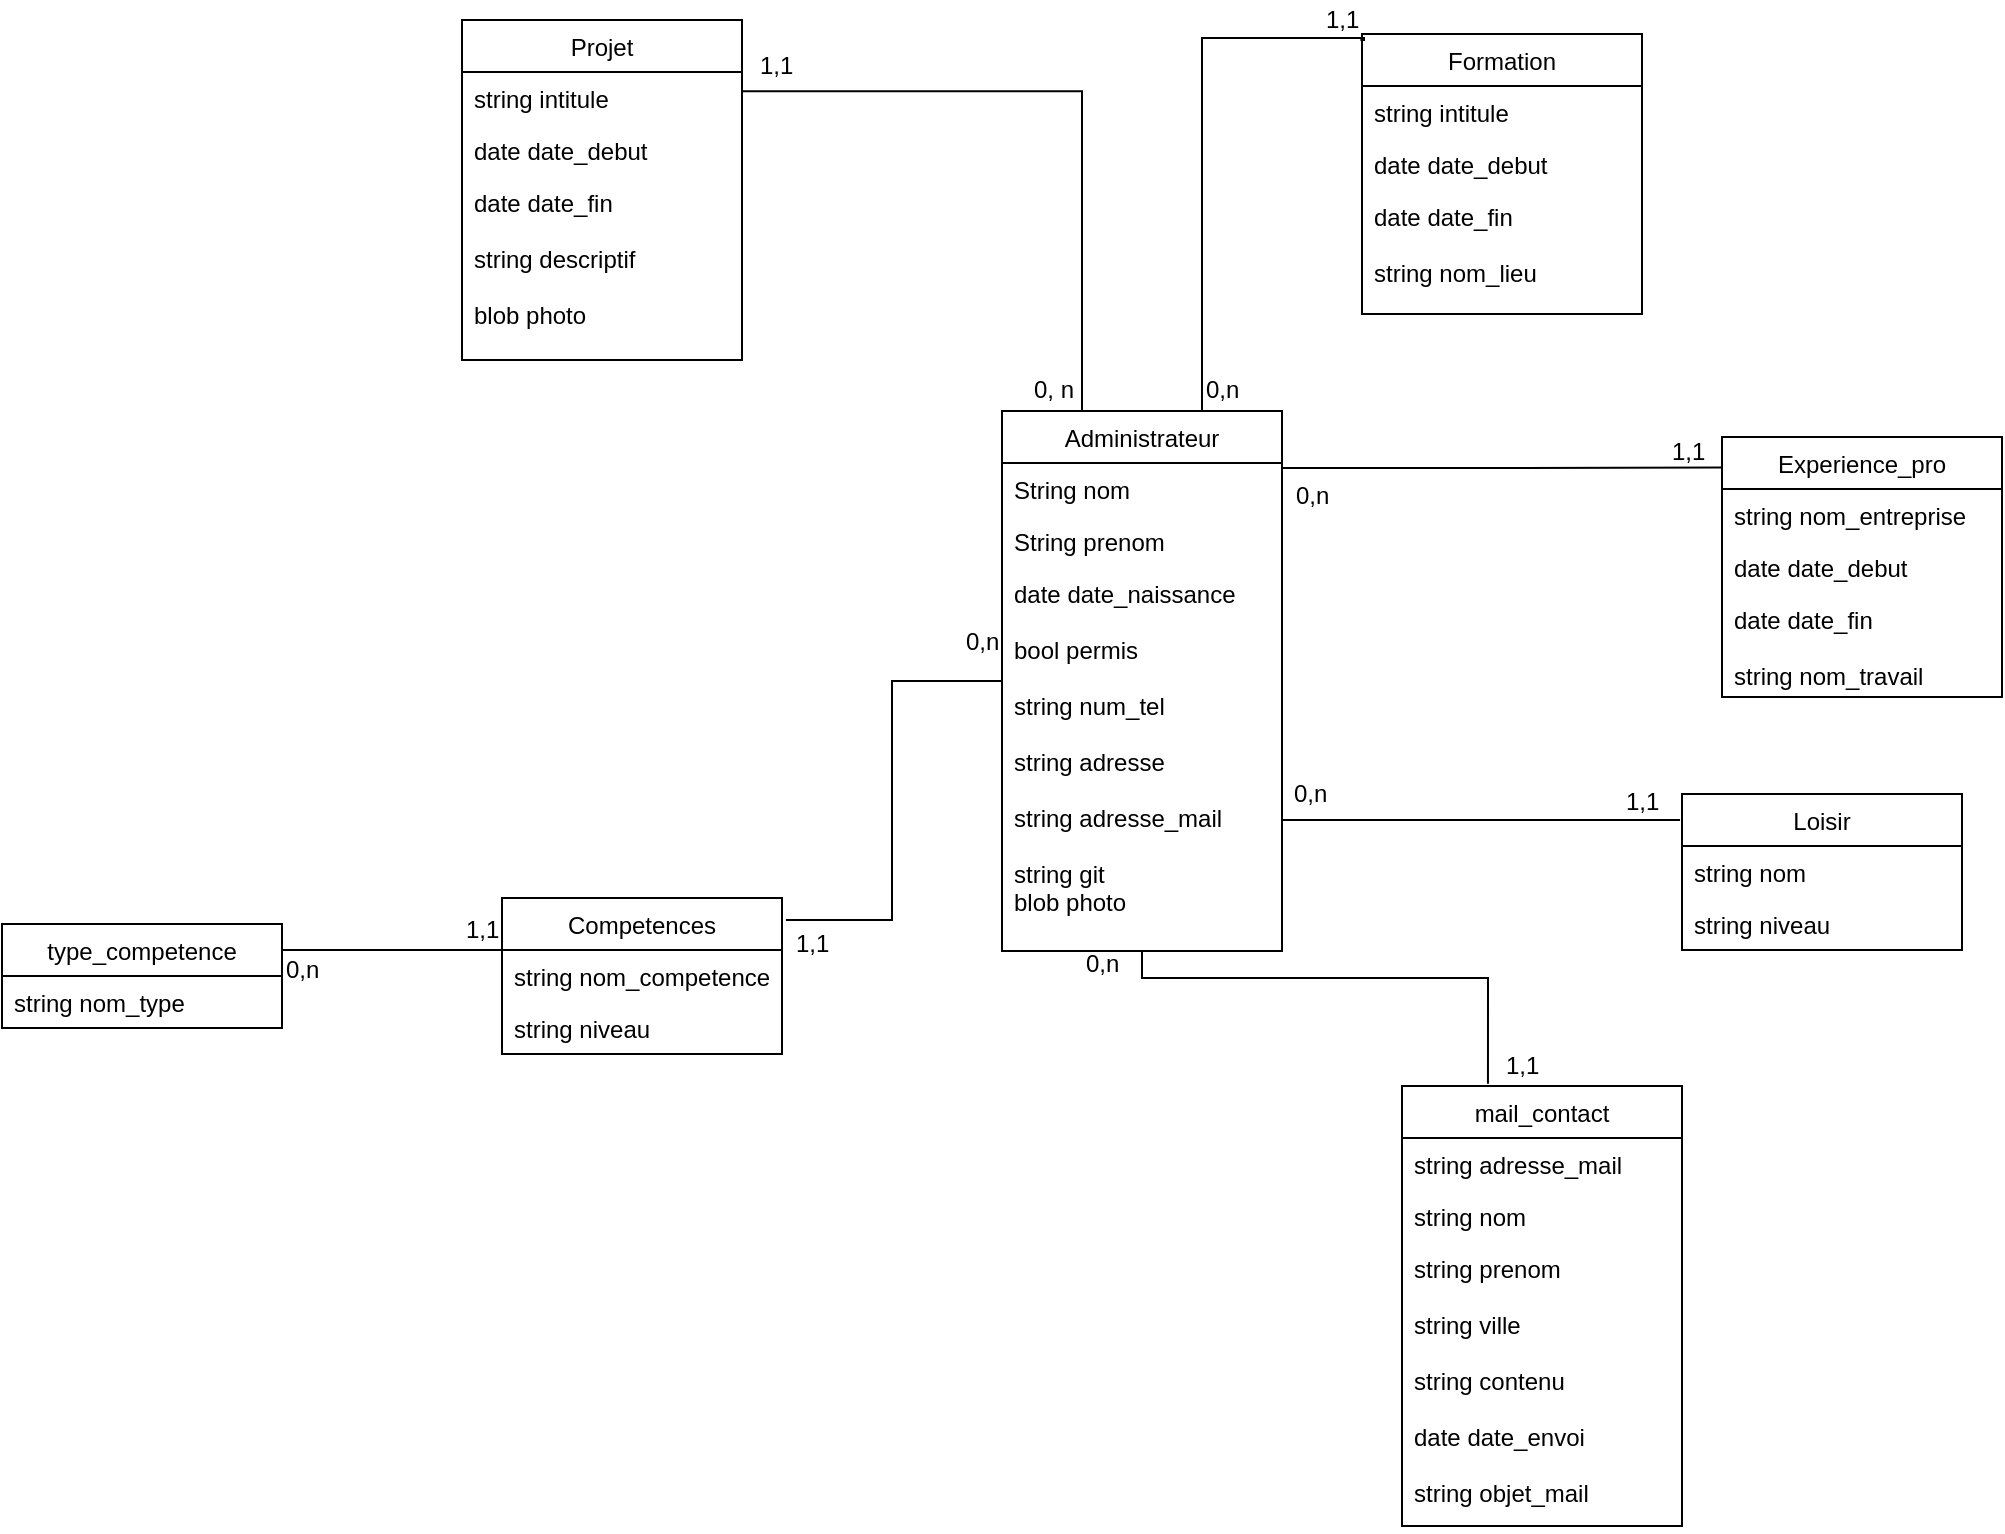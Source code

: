 <mxfile version="10.6.0" type="device"><diagram id="INzyVN6vPlooq-Vrptiq" name="Page-1"><mxGraphModel dx="2587" dy="1091" grid="1" gridSize="10" guides="1" tooltips="1" connect="1" arrows="1" fold="1" page="1" pageScale="1" pageWidth="3300" pageHeight="2339" math="0" shadow="0"><root><mxCell id="0"/><mxCell id="1" parent="0"/><mxCell id="T44grsCksyenhU74e362-44" style="edgeStyle=orthogonalEdgeStyle;rounded=0;orthogonalLoop=1;jettySize=auto;html=1;entryX=1;entryY=0.369;entryDx=0;entryDy=0;entryPerimeter=0;endArrow=none;endFill=0;" edge="1" parent="1" source="T44grsCksyenhU74e362-2" target="T44grsCksyenhU74e362-16"><mxGeometry relative="1" as="geometry"><Array as="points"><mxPoint x="890" y="296"/></Array></mxGeometry></mxCell><mxCell id="T44grsCksyenhU74e362-45" style="edgeStyle=orthogonalEdgeStyle;rounded=0;orthogonalLoop=1;jettySize=auto;html=1;entryX=-0.007;entryY=0.167;entryDx=0;entryDy=0;entryPerimeter=0;endArrow=none;endFill=0;" edge="1" parent="1" source="T44grsCksyenhU74e362-2" target="T44grsCksyenhU74e362-27"><mxGeometry relative="1" as="geometry"><Array as="points"><mxPoint x="1110" y="660"/><mxPoint x="1110" y="660"/></Array></mxGeometry></mxCell><mxCell id="T44grsCksyenhU74e362-46" style="edgeStyle=orthogonalEdgeStyle;rounded=0;orthogonalLoop=1;jettySize=auto;html=1;entryX=0.307;entryY=-0.005;entryDx=0;entryDy=0;entryPerimeter=0;endArrow=none;endFill=0;" edge="1" parent="1" source="T44grsCksyenhU74e362-2" target="T44grsCksyenhU74e362-40"><mxGeometry relative="1" as="geometry"><Array as="points"><mxPoint x="920" y="739"/><mxPoint x="1093" y="739"/></Array></mxGeometry></mxCell><mxCell id="T44grsCksyenhU74e362-47" style="edgeStyle=orthogonalEdgeStyle;rounded=0;orthogonalLoop=1;jettySize=auto;html=1;entryX=1.014;entryY=0.141;entryDx=0;entryDy=0;entryPerimeter=0;endArrow=none;endFill=0;" edge="1" parent="1" source="T44grsCksyenhU74e362-2" target="T44grsCksyenhU74e362-31"><mxGeometry relative="1" as="geometry"/></mxCell><mxCell id="T44grsCksyenhU74e362-50" style="edgeStyle=orthogonalEdgeStyle;rounded=0;orthogonalLoop=1;jettySize=auto;html=1;entryX=-0.002;entryY=0.117;entryDx=0;entryDy=0;entryPerimeter=0;endArrow=none;endFill=0;labelPosition=left;verticalLabelPosition=top;align=right;verticalAlign=bottom;" edge="1" parent="1" source="T44grsCksyenhU74e362-2" target="T44grsCksyenhU74e362-7"><mxGeometry relative="1" as="geometry"><Array as="points"><mxPoint x="1100" y="484"/><mxPoint x="1100" y="484"/></Array></mxGeometry></mxCell><mxCell id="T44grsCksyenhU74e362-51" style="edgeStyle=orthogonalEdgeStyle;orthogonalLoop=1;jettySize=auto;html=1;entryX=0.64;entryY=1;entryDx=0;entryDy=0;entryPerimeter=0;fillColor=none;gradientColor=none;rounded=0;endArrow=none;endFill=0;" edge="1" parent="1" source="T44grsCksyenhU74e362-2" target="T44grsCksyenhU74e362-58"><mxGeometry relative="1" as="geometry"><Array as="points"><mxPoint x="950" y="269"/><mxPoint x="1031" y="269"/></Array></mxGeometry></mxCell><mxCell id="T44grsCksyenhU74e362-2" value="Administrateur" style="swimlane;fontStyle=0;childLayout=stackLayout;horizontal=1;startSize=26;fillColor=none;horizontalStack=0;resizeParent=1;resizeParentMax=0;resizeLast=0;collapsible=1;marginBottom=0;" vertex="1" parent="1"><mxGeometry x="850" y="455.5" width="140" height="270" as="geometry"/></mxCell><mxCell id="T44grsCksyenhU74e362-3" value="String nom&#10;" style="text;strokeColor=none;fillColor=none;align=left;verticalAlign=top;spacingLeft=4;spacingRight=4;overflow=hidden;rotatable=0;points=[[0,0.5],[1,0.5]];portConstraint=eastwest;" vertex="1" parent="T44grsCksyenhU74e362-2"><mxGeometry y="26" width="140" height="26" as="geometry"/></mxCell><mxCell id="T44grsCksyenhU74e362-4" value="String prenom" style="text;strokeColor=none;fillColor=none;align=left;verticalAlign=top;spacingLeft=4;spacingRight=4;overflow=hidden;rotatable=0;points=[[0,0.5],[1,0.5]];portConstraint=eastwest;" vertex="1" parent="T44grsCksyenhU74e362-2"><mxGeometry y="52" width="140" height="26" as="geometry"/></mxCell><mxCell id="T44grsCksyenhU74e362-5" value="date date_naissance&#10;&#10;bool permis&#10;&#10;string num_tel&#10;&#10;string adresse&#10;&#10;string adresse_mail&#10;&#10;string git&#10;blob photo&#10;&#10;" style="text;strokeColor=none;fillColor=none;align=left;verticalAlign=top;spacingLeft=4;spacingRight=4;overflow=hidden;rotatable=0;points=[[0,0.5],[1,0.5]];portConstraint=eastwest;" vertex="1" parent="T44grsCksyenhU74e362-2"><mxGeometry y="78" width="140" height="192" as="geometry"/></mxCell><mxCell id="T44grsCksyenhU74e362-7" value="Experience_pro" style="swimlane;fontStyle=0;childLayout=stackLayout;horizontal=1;startSize=26;fillColor=none;horizontalStack=0;resizeParent=1;resizeParentMax=0;resizeLast=0;collapsible=1;marginBottom=0;" vertex="1" parent="1"><mxGeometry x="1210" y="468.5" width="140" height="130" as="geometry"/></mxCell><mxCell id="T44grsCksyenhU74e362-8" value="string nom_entreprise" style="text;strokeColor=none;fillColor=none;align=left;verticalAlign=top;spacingLeft=4;spacingRight=4;overflow=hidden;rotatable=0;points=[[0,0.5],[1,0.5]];portConstraint=eastwest;" vertex="1" parent="T44grsCksyenhU74e362-7"><mxGeometry y="26" width="140" height="26" as="geometry"/></mxCell><mxCell id="T44grsCksyenhU74e362-9" value="date date_debut" style="text;strokeColor=none;fillColor=none;align=left;verticalAlign=top;spacingLeft=4;spacingRight=4;overflow=hidden;rotatable=0;points=[[0,0.5],[1,0.5]];portConstraint=eastwest;" vertex="1" parent="T44grsCksyenhU74e362-7"><mxGeometry y="52" width="140" height="26" as="geometry"/></mxCell><mxCell id="T44grsCksyenhU74e362-10" value="date date_fin&#10;&#10;string nom_travail&#10;" style="text;strokeColor=none;fillColor=none;align=left;verticalAlign=top;spacingLeft=4;spacingRight=4;overflow=hidden;rotatable=0;points=[[0,0.5],[1,0.5]];portConstraint=eastwest;" vertex="1" parent="T44grsCksyenhU74e362-7"><mxGeometry y="78" width="140" height="52" as="geometry"/></mxCell><mxCell id="T44grsCksyenhU74e362-15" value="Projet" style="swimlane;fontStyle=0;childLayout=stackLayout;horizontal=1;startSize=26;fillColor=none;horizontalStack=0;resizeParent=1;resizeParentMax=0;resizeLast=0;collapsible=1;marginBottom=0;" vertex="1" parent="1"><mxGeometry x="580" y="260" width="140" height="170" as="geometry"/></mxCell><mxCell id="T44grsCksyenhU74e362-16" value="string intitule" style="text;strokeColor=none;fillColor=none;align=left;verticalAlign=top;spacingLeft=4;spacingRight=4;overflow=hidden;rotatable=0;points=[[0,0.5],[1,0.5]];portConstraint=eastwest;" vertex="1" parent="T44grsCksyenhU74e362-15"><mxGeometry y="26" width="140" height="26" as="geometry"/></mxCell><mxCell id="T44grsCksyenhU74e362-17" value="date date_debut" style="text;strokeColor=none;fillColor=none;align=left;verticalAlign=top;spacingLeft=4;spacingRight=4;overflow=hidden;rotatable=0;points=[[0,0.5],[1,0.5]];portConstraint=eastwest;" vertex="1" parent="T44grsCksyenhU74e362-15"><mxGeometry y="52" width="140" height="26" as="geometry"/></mxCell><mxCell id="T44grsCksyenhU74e362-18" value="date date_fin&#10;&#10;string descriptif&#10;&#10;blob photo&#10;" style="text;strokeColor=none;fillColor=none;align=left;verticalAlign=top;spacingLeft=4;spacingRight=4;overflow=hidden;rotatable=0;points=[[0,0.5],[1,0.5]];portConstraint=eastwest;" vertex="1" parent="T44grsCksyenhU74e362-15"><mxGeometry y="78" width="140" height="92" as="geometry"/></mxCell><mxCell id="T44grsCksyenhU74e362-23" value="Formation" style="swimlane;fontStyle=0;childLayout=stackLayout;horizontal=1;startSize=26;fillColor=none;horizontalStack=0;resizeParent=1;resizeParentMax=0;resizeLast=0;collapsible=1;marginBottom=0;" vertex="1" parent="1"><mxGeometry x="1030" y="267" width="140" height="140" as="geometry"/></mxCell><mxCell id="T44grsCksyenhU74e362-24" value="string intitule" style="text;strokeColor=none;fillColor=none;align=left;verticalAlign=top;spacingLeft=4;spacingRight=4;overflow=hidden;rotatable=0;points=[[0,0.5],[1,0.5]];portConstraint=eastwest;" vertex="1" parent="T44grsCksyenhU74e362-23"><mxGeometry y="26" width="140" height="26" as="geometry"/></mxCell><mxCell id="T44grsCksyenhU74e362-25" value="date date_debut" style="text;strokeColor=none;fillColor=none;align=left;verticalAlign=top;spacingLeft=4;spacingRight=4;overflow=hidden;rotatable=0;points=[[0,0.5],[1,0.5]];portConstraint=eastwest;" vertex="1" parent="T44grsCksyenhU74e362-23"><mxGeometry y="52" width="140" height="26" as="geometry"/></mxCell><mxCell id="T44grsCksyenhU74e362-26" value="date date_fin&#10;&#10;string nom_lieu&#10;" style="text;strokeColor=none;fillColor=none;align=left;verticalAlign=top;spacingLeft=4;spacingRight=4;overflow=hidden;rotatable=0;points=[[0,0.5],[1,0.5]];portConstraint=eastwest;" vertex="1" parent="T44grsCksyenhU74e362-23"><mxGeometry y="78" width="140" height="62" as="geometry"/></mxCell><mxCell id="T44grsCksyenhU74e362-27" value="Loisir" style="swimlane;fontStyle=0;childLayout=stackLayout;horizontal=1;startSize=26;fillColor=none;horizontalStack=0;resizeParent=1;resizeParentMax=0;resizeLast=0;collapsible=1;marginBottom=0;" vertex="1" parent="1"><mxGeometry x="1190" y="647" width="140" height="78" as="geometry"/></mxCell><mxCell id="T44grsCksyenhU74e362-28" value="string nom" style="text;strokeColor=none;fillColor=none;align=left;verticalAlign=top;spacingLeft=4;spacingRight=4;overflow=hidden;rotatable=0;points=[[0,0.5],[1,0.5]];portConstraint=eastwest;" vertex="1" parent="T44grsCksyenhU74e362-27"><mxGeometry y="26" width="140" height="26" as="geometry"/></mxCell><mxCell id="T44grsCksyenhU74e362-29" value="string niveau" style="text;strokeColor=none;fillColor=none;align=left;verticalAlign=top;spacingLeft=4;spacingRight=4;overflow=hidden;rotatable=0;points=[[0,0.5],[1,0.5]];portConstraint=eastwest;" vertex="1" parent="T44grsCksyenhU74e362-27"><mxGeometry y="52" width="140" height="26" as="geometry"/></mxCell><mxCell id="T44grsCksyenhU74e362-49" style="edgeStyle=orthogonalEdgeStyle;orthogonalLoop=1;jettySize=auto;html=1;entryX=1;entryY=0.25;entryDx=0;entryDy=0;rounded=0;endArrow=none;endFill=0;" edge="1" parent="1" source="T44grsCksyenhU74e362-31" target="T44grsCksyenhU74e362-35"><mxGeometry relative="1" as="geometry"><Array as="points"><mxPoint x="590" y="725"/><mxPoint x="590" y="725"/></Array></mxGeometry></mxCell><mxCell id="T44grsCksyenhU74e362-31" value="Competences" style="swimlane;fontStyle=0;childLayout=stackLayout;horizontal=1;startSize=26;fillColor=none;horizontalStack=0;resizeParent=1;resizeParentMax=0;resizeLast=0;collapsible=1;marginBottom=0;" vertex="1" parent="1"><mxGeometry x="600" y="699" width="140" height="78" as="geometry"/></mxCell><mxCell id="T44grsCksyenhU74e362-32" value="string nom_competence" style="text;strokeColor=none;fillColor=none;align=left;verticalAlign=top;spacingLeft=4;spacingRight=4;overflow=hidden;rotatable=0;points=[[0,0.5],[1,0.5]];portConstraint=eastwest;" vertex="1" parent="T44grsCksyenhU74e362-31"><mxGeometry y="26" width="140" height="26" as="geometry"/></mxCell><mxCell id="T44grsCksyenhU74e362-33" value="string niveau" style="text;strokeColor=none;fillColor=none;align=left;verticalAlign=top;spacingLeft=4;spacingRight=4;overflow=hidden;rotatable=0;points=[[0,0.5],[1,0.5]];portConstraint=eastwest;" vertex="1" parent="T44grsCksyenhU74e362-31"><mxGeometry y="52" width="140" height="26" as="geometry"/></mxCell><mxCell id="T44grsCksyenhU74e362-35" value="type_competence" style="swimlane;fontStyle=0;childLayout=stackLayout;horizontal=1;startSize=26;fillColor=none;horizontalStack=0;resizeParent=1;resizeParentMax=0;resizeLast=0;collapsible=1;marginBottom=0;" vertex="1" parent="1"><mxGeometry x="350" y="712" width="140" height="52" as="geometry"/></mxCell><mxCell id="T44grsCksyenhU74e362-36" value="string nom_type" style="text;strokeColor=none;fillColor=none;align=left;verticalAlign=top;spacingLeft=4;spacingRight=4;overflow=hidden;rotatable=0;points=[[0,0.5],[1,0.5]];portConstraint=eastwest;" vertex="1" parent="T44grsCksyenhU74e362-35"><mxGeometry y="26" width="140" height="26" as="geometry"/></mxCell><mxCell id="T44grsCksyenhU74e362-40" value="mail_contact" style="swimlane;fontStyle=0;childLayout=stackLayout;horizontal=1;startSize=26;fillColor=none;horizontalStack=0;resizeParent=1;resizeParentMax=0;resizeLast=0;collapsible=1;marginBottom=0;" vertex="1" parent="1"><mxGeometry x="1050" y="793" width="140" height="220" as="geometry"/></mxCell><mxCell id="T44grsCksyenhU74e362-41" value="string adresse_mail" style="text;strokeColor=none;fillColor=none;align=left;verticalAlign=top;spacingLeft=4;spacingRight=4;overflow=hidden;rotatable=0;points=[[0,0.5],[1,0.5]];portConstraint=eastwest;" vertex="1" parent="T44grsCksyenhU74e362-40"><mxGeometry y="26" width="140" height="26" as="geometry"/></mxCell><mxCell id="T44grsCksyenhU74e362-42" value="string nom" style="text;strokeColor=none;fillColor=none;align=left;verticalAlign=top;spacingLeft=4;spacingRight=4;overflow=hidden;rotatable=0;points=[[0,0.5],[1,0.5]];portConstraint=eastwest;" vertex="1" parent="T44grsCksyenhU74e362-40"><mxGeometry y="52" width="140" height="26" as="geometry"/></mxCell><mxCell id="T44grsCksyenhU74e362-43" value="string prenom&#10;&#10;string ville&#10;&#10;string contenu&#10;&#10;date date_envoi&#10;&#10;string objet_mail" style="text;strokeColor=none;fillColor=none;align=left;verticalAlign=top;spacingLeft=4;spacingRight=4;overflow=hidden;rotatable=0;points=[[0,0.5],[1,0.5]];portConstraint=eastwest;" vertex="1" parent="T44grsCksyenhU74e362-40"><mxGeometry y="78" width="140" height="142" as="geometry"/></mxCell><mxCell id="T44grsCksyenhU74e362-55" value="0, n" style="text;html=1;resizable=0;points=[];autosize=1;align=left;verticalAlign=top;spacingTop=-4;" vertex="1" parent="1"><mxGeometry x="864" y="435" width="40" height="20" as="geometry"/></mxCell><mxCell id="T44grsCksyenhU74e362-56" value="1,1" style="text;html=1;resizable=0;points=[];autosize=1;align=left;verticalAlign=top;spacingTop=-4;" vertex="1" parent="1"><mxGeometry x="727" y="273" width="30" height="20" as="geometry"/></mxCell><mxCell id="T44grsCksyenhU74e362-57" value="0,n" style="text;html=1;resizable=0;points=[];autosize=1;align=left;verticalAlign=top;spacingTop=-4;" vertex="1" parent="1"><mxGeometry x="950" y="435" width="30" height="20" as="geometry"/></mxCell><mxCell id="T44grsCksyenhU74e362-58" value="1,1" style="text;html=1;resizable=0;points=[];autosize=1;align=left;verticalAlign=top;spacingTop=-4;" vertex="1" parent="1"><mxGeometry x="1010" y="250" width="30" height="20" as="geometry"/></mxCell><mxCell id="T44grsCksyenhU74e362-60" value="0,n" style="text;html=1;resizable=0;points=[];autosize=1;align=left;verticalAlign=top;spacingTop=-4;" vertex="1" parent="1"><mxGeometry x="995" y="487.5" width="30" height="20" as="geometry"/></mxCell><mxCell id="T44grsCksyenhU74e362-61" value="0,n" style="text;html=1;resizable=0;points=[];autosize=1;align=left;verticalAlign=top;spacingTop=-4;" vertex="1" parent="1"><mxGeometry x="994" y="637" width="30" height="20" as="geometry"/></mxCell><mxCell id="T44grsCksyenhU74e362-62" value="0,n" style="text;html=1;resizable=0;points=[];autosize=1;align=left;verticalAlign=top;spacingTop=-4;" vertex="1" parent="1"><mxGeometry x="890" y="722" width="30" height="20" as="geometry"/></mxCell><mxCell id="T44grsCksyenhU74e362-63" value="0,n" style="text;html=1;resizable=0;points=[];autosize=1;align=left;verticalAlign=top;spacingTop=-4;" vertex="1" parent="1"><mxGeometry x="830" y="560.5" width="30" height="20" as="geometry"/></mxCell><mxCell id="T44grsCksyenhU74e362-64" value="1,1" style="text;html=1;resizable=0;points=[];autosize=1;align=left;verticalAlign=top;spacingTop=-4;" vertex="1" parent="1"><mxGeometry x="1160" y="641" width="30" height="20" as="geometry"/></mxCell><mxCell id="T44grsCksyenhU74e362-65" value="1,1" style="text;html=1;resizable=0;points=[];autosize=1;align=left;verticalAlign=top;spacingTop=-4;" vertex="1" parent="1"><mxGeometry x="1183" y="466" width="30" height="20" as="geometry"/></mxCell><mxCell id="T44grsCksyenhU74e362-66" value="1,1" style="text;html=1;resizable=0;points=[];autosize=1;align=left;verticalAlign=top;spacingTop=-4;" vertex="1" parent="1"><mxGeometry x="745" y="712" width="30" height="20" as="geometry"/></mxCell><mxCell id="T44grsCksyenhU74e362-67" value="1,1" style="text;html=1;resizable=0;points=[];autosize=1;align=left;verticalAlign=top;spacingTop=-4;" vertex="1" parent="1"><mxGeometry x="580" y="705" width="30" height="20" as="geometry"/></mxCell><mxCell id="T44grsCksyenhU74e362-68" value="0,n" style="text;html=1;resizable=0;points=[];autosize=1;align=left;verticalAlign=top;spacingTop=-4;" vertex="1" parent="1"><mxGeometry x="490" y="725" width="30" height="20" as="geometry"/></mxCell><mxCell id="T44grsCksyenhU74e362-69" value="1,1" style="text;html=1;resizable=0;points=[];autosize=1;align=left;verticalAlign=top;spacingTop=-4;" vertex="1" parent="1"><mxGeometry x="1100" y="773" width="30" height="20" as="geometry"/></mxCell></root></mxGraphModel></diagram></mxfile>
